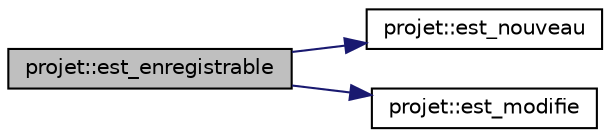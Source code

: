 digraph "projet::est_enregistrable"
{
  edge [fontname="Helvetica",fontsize="10",labelfontname="Helvetica",labelfontsize="10"];
  node [fontname="Helvetica",fontsize="10",shape=record];
  rankdir="LR";
  Node45 [label="projet::est_enregistrable",height=0.2,width=0.4,color="black", fillcolor="grey75", style="filled", fontcolor="black"];
  Node45 -> Node46 [color="midnightblue",fontsize="10",style="solid",fontname="Helvetica"];
  Node46 [label="projet::est_nouveau",height=0.2,width=0.4,color="black", fillcolor="white", style="filled",URL="$classprojet.html#a5ec26ee61a91af62a268bb85263d6a30"];
  Node45 -> Node47 [color="midnightblue",fontsize="10",style="solid",fontname="Helvetica"];
  Node47 [label="projet::est_modifie",height=0.2,width=0.4,color="black", fillcolor="white", style="filled",URL="$classprojet.html#a3ce849f59d754f05de9cf9b4ec06c46f"];
}
